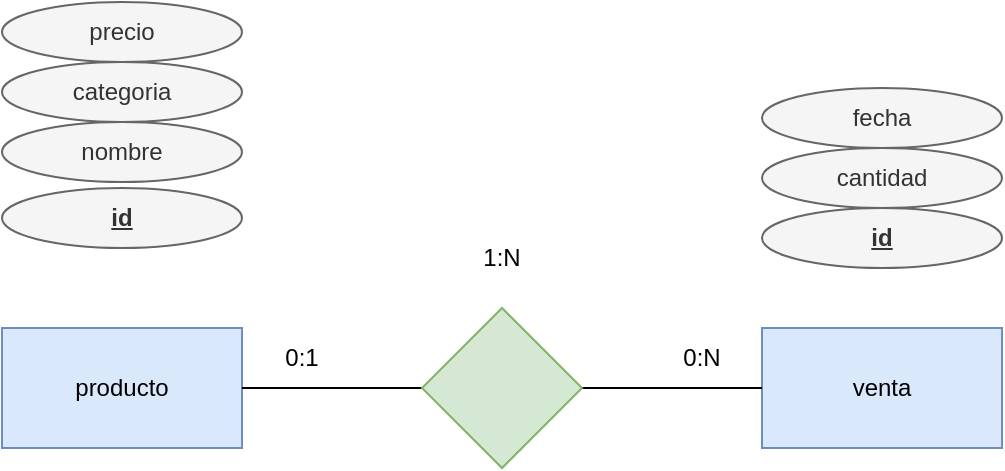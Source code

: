 <mxfile>
    <diagram id="UIOUZJ4LSdNY3jK3jZ87" name="Page-1">
        <mxGraphModel dx="876" dy="772" grid="1" gridSize="10" guides="1" tooltips="1" connect="1" arrows="1" fold="1" page="1" pageScale="1" pageWidth="827" pageHeight="1169" background="#ffffff" math="0" shadow="0">
            <root>
                <mxCell id="0"/>
                <mxCell id="1" parent="0"/>
                <mxCell id="3" value="&lt;span style=&quot;color: rgb(0, 0, 0);&quot;&gt;producto&lt;/span&gt;" style="rounded=0;whiteSpace=wrap;html=1;fillColor=#dae8fc;strokeColor=#6c8ebf;" vertex="1" parent="1">
                    <mxGeometry x="100" y="210" width="120" height="60" as="geometry"/>
                </mxCell>
                <mxCell id="4" value="&lt;span style=&quot;color: rgb(0, 0, 0);&quot;&gt;venta&lt;/span&gt;" style="rounded=0;whiteSpace=wrap;html=1;fillColor=#dae8fc;strokeColor=#6c8ebf;" vertex="1" parent="1">
                    <mxGeometry x="480" y="210" width="120" height="60" as="geometry"/>
                </mxCell>
                <mxCell id="6" style="edgeStyle=none;html=1;entryX=1;entryY=0.5;entryDx=0;entryDy=0;fontColor=#000000;strokeColor=#000000;endArrow=none;endFill=0;" edge="1" parent="1" source="5" target="3">
                    <mxGeometry relative="1" as="geometry"/>
                </mxCell>
                <mxCell id="7" style="edgeStyle=none;html=1;entryX=0;entryY=0.5;entryDx=0;entryDy=0;strokeColor=#000000;fontColor=#000000;endArrow=none;endFill=0;" edge="1" parent="1" source="5" target="4">
                    <mxGeometry relative="1" as="geometry"/>
                </mxCell>
                <mxCell id="5" value="" style="rhombus;whiteSpace=wrap;html=1;fillColor=#d5e8d4;strokeColor=#82b366;" vertex="1" parent="1">
                    <mxGeometry x="310" y="200" width="80" height="80" as="geometry"/>
                </mxCell>
                <mxCell id="8" value="0:N" style="text;html=1;strokeColor=none;fillColor=none;align=center;verticalAlign=middle;whiteSpace=wrap;rounded=0;fontColor=#000000;" vertex="1" parent="1">
                    <mxGeometry x="420" y="210" width="60" height="30" as="geometry"/>
                </mxCell>
                <mxCell id="9" value="0:1" style="text;html=1;strokeColor=none;fillColor=none;align=center;verticalAlign=middle;whiteSpace=wrap;rounded=0;fontColor=#000000;" vertex="1" parent="1">
                    <mxGeometry x="220" y="210" width="60" height="30" as="geometry"/>
                </mxCell>
                <mxCell id="10" value="1:N" style="text;html=1;strokeColor=none;fillColor=none;align=center;verticalAlign=middle;whiteSpace=wrap;rounded=0;fontColor=#000000;" vertex="1" parent="1">
                    <mxGeometry x="320" y="160" width="60" height="30" as="geometry"/>
                </mxCell>
                <mxCell id="11" value="&lt;b&gt;&lt;u&gt;id&lt;/u&gt;&lt;/b&gt;" style="ellipse;whiteSpace=wrap;html=1;fontColor=#333333;fillColor=#f5f5f5;strokeColor=#666666;" vertex="1" parent="1">
                    <mxGeometry x="100" y="140" width="120" height="30" as="geometry"/>
                </mxCell>
                <mxCell id="12" value="&lt;b&gt;&lt;u&gt;id&lt;/u&gt;&lt;/b&gt;" style="ellipse;whiteSpace=wrap;html=1;fontColor=#333333;fillColor=#f5f5f5;strokeColor=#666666;" vertex="1" parent="1">
                    <mxGeometry x="480" y="150" width="120" height="30" as="geometry"/>
                </mxCell>
                <mxCell id="13" value="nombre" style="ellipse;whiteSpace=wrap;html=1;fontColor=#333333;fillColor=#f5f5f5;strokeColor=#666666;" vertex="1" parent="1">
                    <mxGeometry x="100" y="107" width="120" height="30" as="geometry"/>
                </mxCell>
                <mxCell id="14" value="categoria" style="ellipse;whiteSpace=wrap;html=1;fontColor=#333333;fillColor=#f5f5f5;strokeColor=#666666;" vertex="1" parent="1">
                    <mxGeometry x="100" y="77" width="120" height="30" as="geometry"/>
                </mxCell>
                <mxCell id="15" value="precio" style="ellipse;whiteSpace=wrap;html=1;fontColor=#333333;fillColor=#f5f5f5;strokeColor=#666666;" vertex="1" parent="1">
                    <mxGeometry x="100" y="47" width="120" height="30" as="geometry"/>
                </mxCell>
                <mxCell id="16" value="cantidad" style="ellipse;whiteSpace=wrap;html=1;fontColor=#333333;fillColor=#f5f5f5;strokeColor=#666666;" vertex="1" parent="1">
                    <mxGeometry x="480" y="120" width="120" height="30" as="geometry"/>
                </mxCell>
                <mxCell id="17" value="fecha" style="ellipse;whiteSpace=wrap;html=1;fontColor=#333333;fillColor=#f5f5f5;strokeColor=#666666;" vertex="1" parent="1">
                    <mxGeometry x="480" y="90" width="120" height="30" as="geometry"/>
                </mxCell>
            </root>
        </mxGraphModel>
    </diagram>
</mxfile>